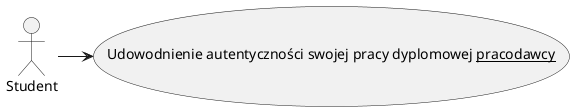 @startuml


:Student: -> (Udowodnienie autentyczności swojej pracy dyplomowej <u>pracodawcy</u>)
@enduml